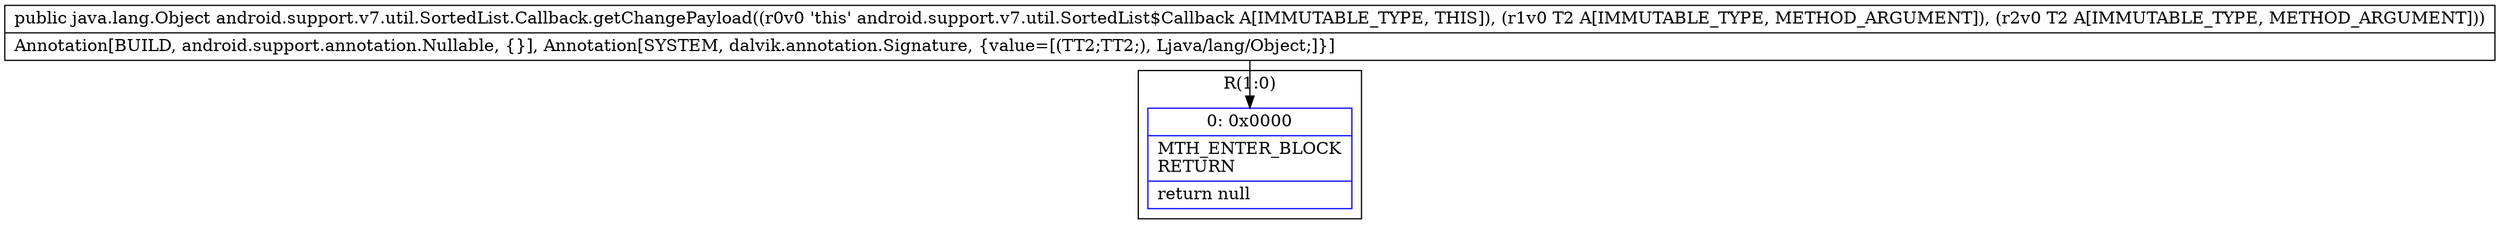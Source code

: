 digraph "CFG forandroid.support.v7.util.SortedList.Callback.getChangePayload(Ljava\/lang\/Object;Ljava\/lang\/Object;)Ljava\/lang\/Object;" {
subgraph cluster_Region_1206125545 {
label = "R(1:0)";
node [shape=record,color=blue];
Node_0 [shape=record,label="{0\:\ 0x0000|MTH_ENTER_BLOCK\lRETURN\l|return null\l}"];
}
MethodNode[shape=record,label="{public java.lang.Object android.support.v7.util.SortedList.Callback.getChangePayload((r0v0 'this' android.support.v7.util.SortedList$Callback A[IMMUTABLE_TYPE, THIS]), (r1v0 T2 A[IMMUTABLE_TYPE, METHOD_ARGUMENT]), (r2v0 T2 A[IMMUTABLE_TYPE, METHOD_ARGUMENT]))  | Annotation[BUILD, android.support.annotation.Nullable, \{\}], Annotation[SYSTEM, dalvik.annotation.Signature, \{value=[(TT2;TT2;), Ljava\/lang\/Object;]\}]\l}"];
MethodNode -> Node_0;
}

